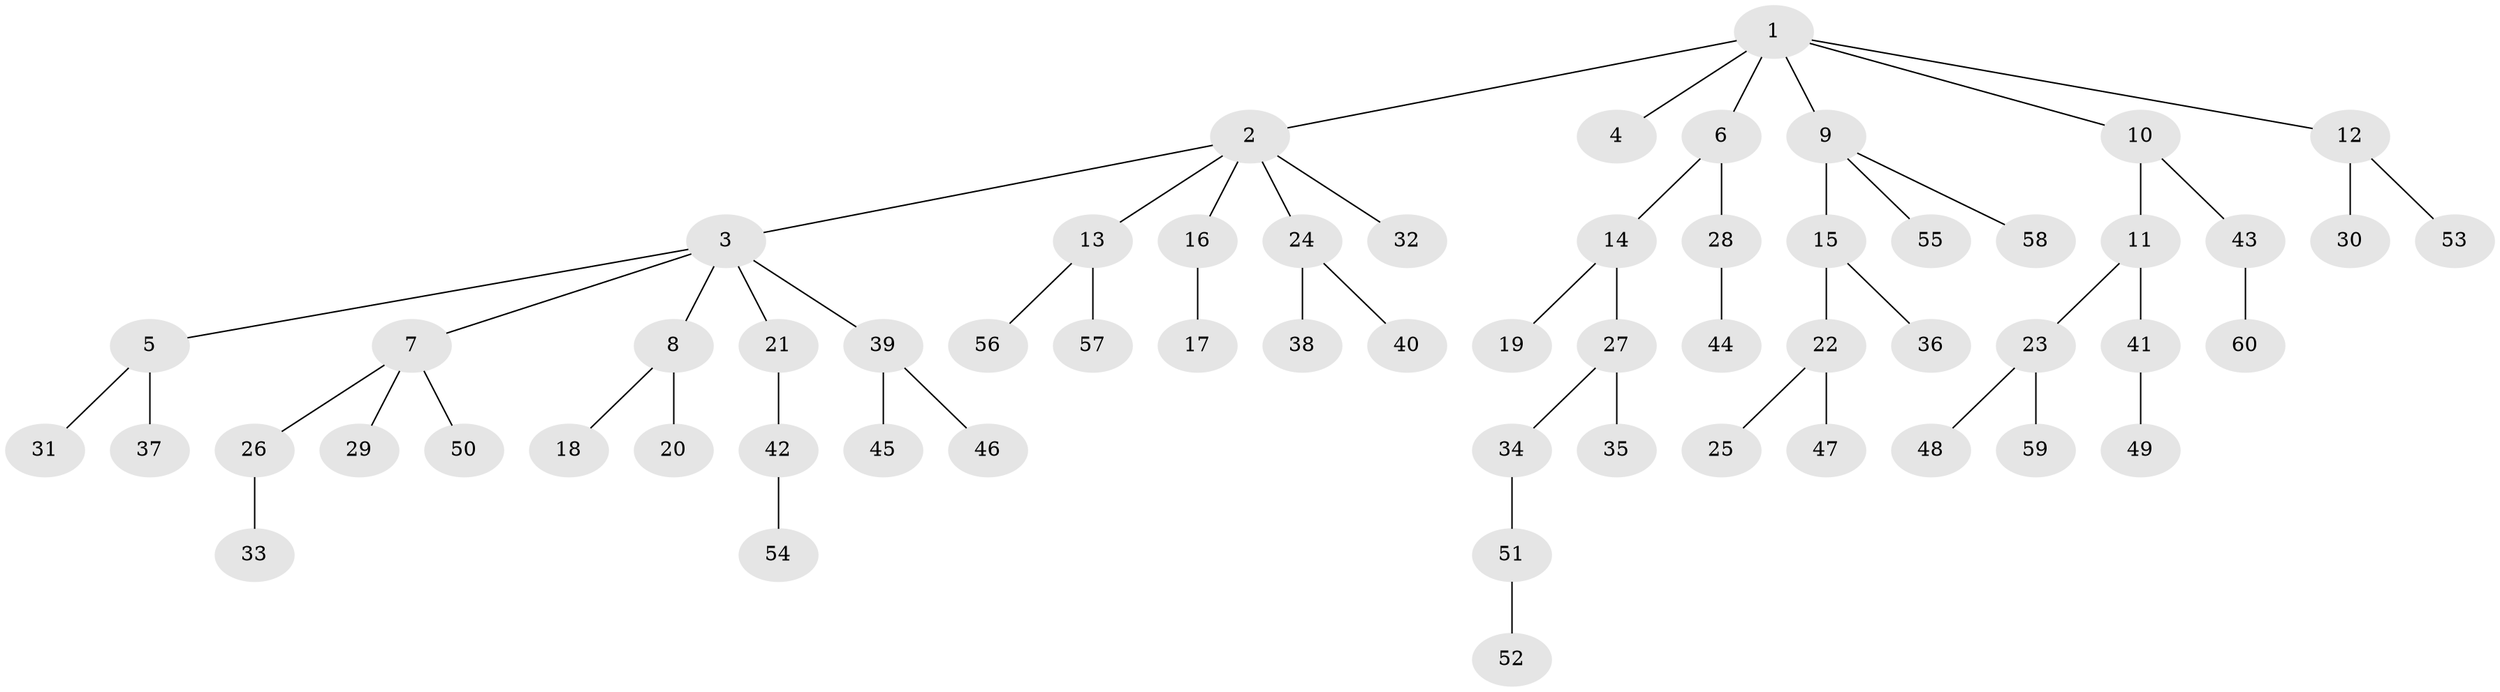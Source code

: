 // Generated by graph-tools (version 1.1) at 2025/53/03/09/25 04:53:08]
// undirected, 60 vertices, 59 edges
graph export_dot {
graph [start="1"]
  node [color=gray90,style=filled];
  1;
  2;
  3;
  4;
  5;
  6;
  7;
  8;
  9;
  10;
  11;
  12;
  13;
  14;
  15;
  16;
  17;
  18;
  19;
  20;
  21;
  22;
  23;
  24;
  25;
  26;
  27;
  28;
  29;
  30;
  31;
  32;
  33;
  34;
  35;
  36;
  37;
  38;
  39;
  40;
  41;
  42;
  43;
  44;
  45;
  46;
  47;
  48;
  49;
  50;
  51;
  52;
  53;
  54;
  55;
  56;
  57;
  58;
  59;
  60;
  1 -- 2;
  1 -- 4;
  1 -- 6;
  1 -- 9;
  1 -- 10;
  1 -- 12;
  2 -- 3;
  2 -- 13;
  2 -- 16;
  2 -- 24;
  2 -- 32;
  3 -- 5;
  3 -- 7;
  3 -- 8;
  3 -- 21;
  3 -- 39;
  5 -- 31;
  5 -- 37;
  6 -- 14;
  6 -- 28;
  7 -- 26;
  7 -- 29;
  7 -- 50;
  8 -- 18;
  8 -- 20;
  9 -- 15;
  9 -- 55;
  9 -- 58;
  10 -- 11;
  10 -- 43;
  11 -- 23;
  11 -- 41;
  12 -- 30;
  12 -- 53;
  13 -- 56;
  13 -- 57;
  14 -- 19;
  14 -- 27;
  15 -- 22;
  15 -- 36;
  16 -- 17;
  21 -- 42;
  22 -- 25;
  22 -- 47;
  23 -- 48;
  23 -- 59;
  24 -- 38;
  24 -- 40;
  26 -- 33;
  27 -- 34;
  27 -- 35;
  28 -- 44;
  34 -- 51;
  39 -- 45;
  39 -- 46;
  41 -- 49;
  42 -- 54;
  43 -- 60;
  51 -- 52;
}
